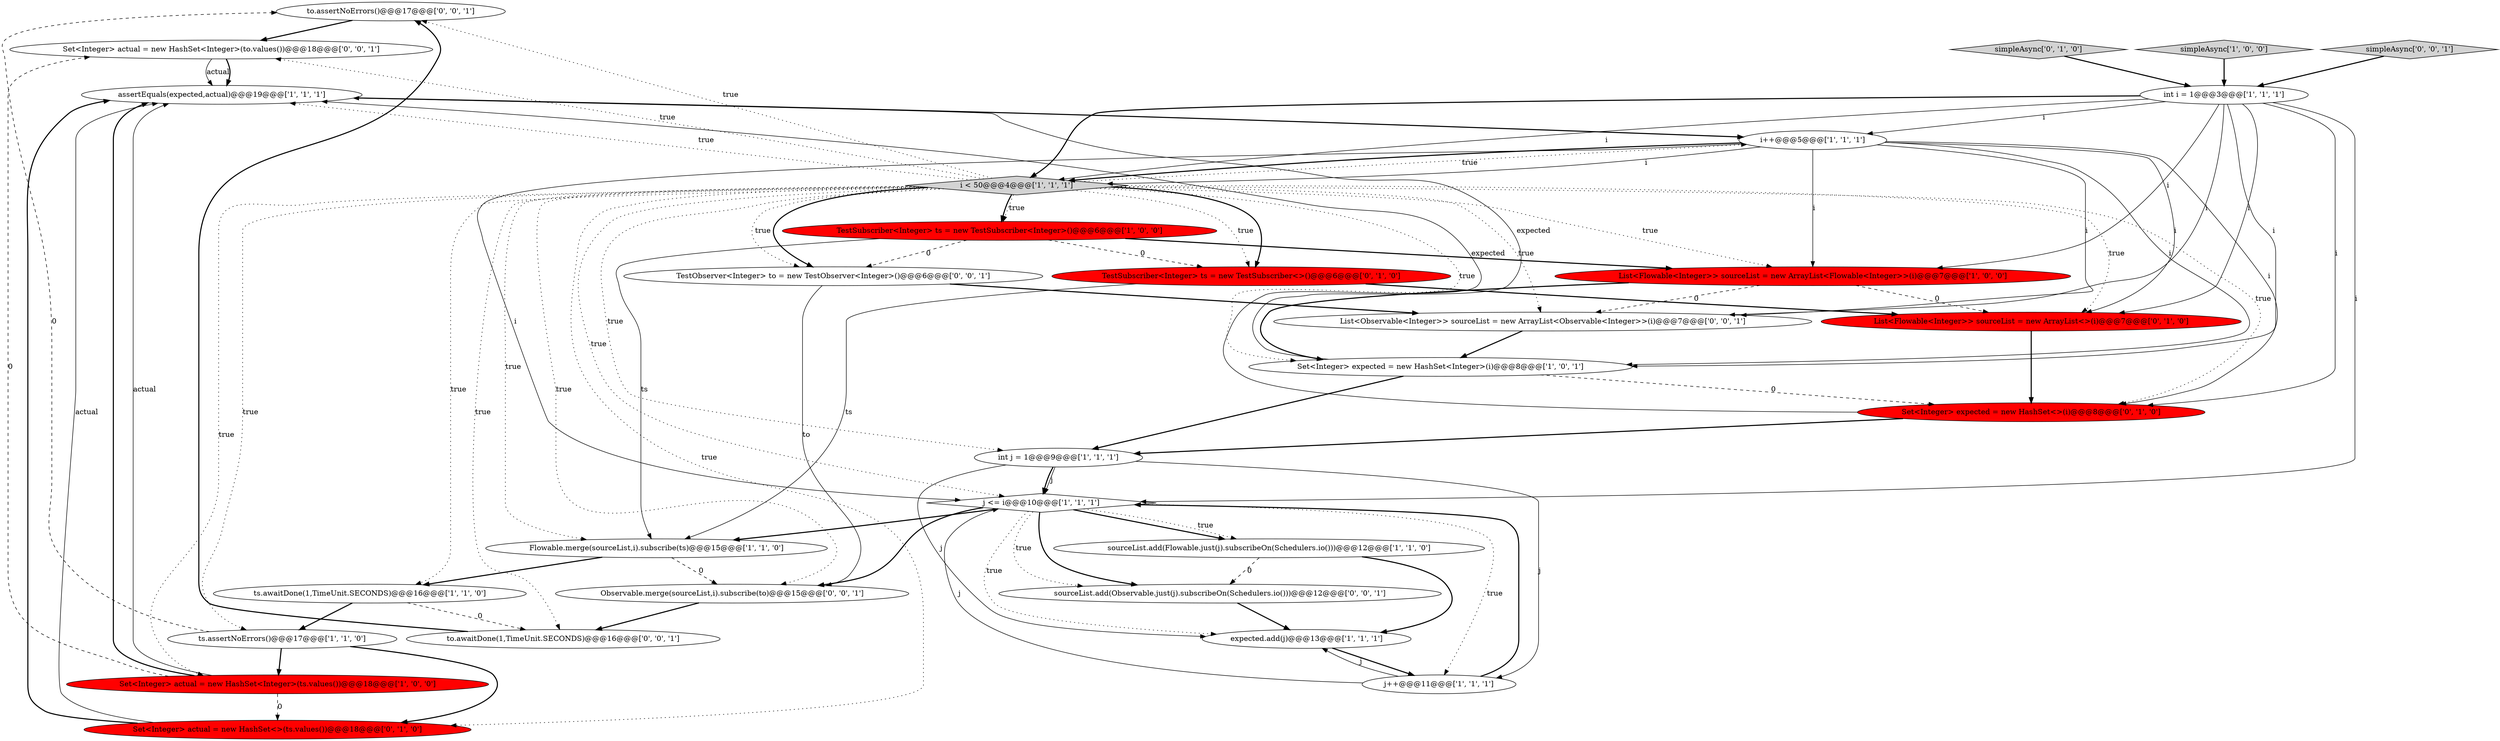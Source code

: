 digraph {
25 [style = filled, label = "to.assertNoErrors()@@@17@@@['0', '0', '1']", fillcolor = white, shape = ellipse image = "AAA0AAABBB3BBB"];
3 [style = filled, label = "Set<Integer> actual = new HashSet<Integer>(ts.values())@@@18@@@['1', '0', '0']", fillcolor = red, shape = ellipse image = "AAA1AAABBB1BBB"];
7 [style = filled, label = "expected.add(j)@@@13@@@['1', '1', '1']", fillcolor = white, shape = ellipse image = "AAA0AAABBB1BBB"];
2 [style = filled, label = "j++@@@11@@@['1', '1', '1']", fillcolor = white, shape = ellipse image = "AAA0AAABBB1BBB"];
10 [style = filled, label = "Flowable.merge(sourceList,i).subscribe(ts)@@@15@@@['1', '1', '0']", fillcolor = white, shape = ellipse image = "AAA0AAABBB1BBB"];
11 [style = filled, label = "i++@@@5@@@['1', '1', '1']", fillcolor = white, shape = ellipse image = "AAA0AAABBB1BBB"];
13 [style = filled, label = "assertEquals(expected,actual)@@@19@@@['1', '1', '1']", fillcolor = white, shape = ellipse image = "AAA0AAABBB1BBB"];
28 [style = filled, label = "simpleAsync['0', '0', '1']", fillcolor = lightgray, shape = diamond image = "AAA0AAABBB3BBB"];
26 [style = filled, label = "Observable.merge(sourceList,i).subscribe(to)@@@15@@@['0', '0', '1']", fillcolor = white, shape = ellipse image = "AAA0AAABBB3BBB"];
23 [style = filled, label = "to.awaitDone(1,TimeUnit.SECONDS)@@@16@@@['0', '0', '1']", fillcolor = white, shape = ellipse image = "AAA0AAABBB3BBB"];
19 [style = filled, label = "Set<Integer> actual = new HashSet<>(ts.values())@@@18@@@['0', '1', '0']", fillcolor = red, shape = ellipse image = "AAA1AAABBB2BBB"];
20 [style = filled, label = "simpleAsync['0', '1', '0']", fillcolor = lightgray, shape = diamond image = "AAA0AAABBB2BBB"];
4 [style = filled, label = "int j = 1@@@9@@@['1', '1', '1']", fillcolor = white, shape = ellipse image = "AAA0AAABBB1BBB"];
6 [style = filled, label = "sourceList.add(Flowable.just(j).subscribeOn(Schedulers.io()))@@@12@@@['1', '1', '0']", fillcolor = white, shape = ellipse image = "AAA0AAABBB1BBB"];
16 [style = filled, label = "j <= i@@@10@@@['1', '1', '1']", fillcolor = white, shape = diamond image = "AAA0AAABBB1BBB"];
14 [style = filled, label = "int i = 1@@@3@@@['1', '1', '1']", fillcolor = white, shape = ellipse image = "AAA0AAABBB1BBB"];
15 [style = filled, label = "Set<Integer> expected = new HashSet<Integer>(i)@@@8@@@['1', '0', '1']", fillcolor = white, shape = ellipse image = "AAA0AAABBB1BBB"];
29 [style = filled, label = "TestObserver<Integer> to = new TestObserver<Integer>()@@@6@@@['0', '0', '1']", fillcolor = white, shape = ellipse image = "AAA0AAABBB3BBB"];
5 [style = filled, label = "ts.awaitDone(1,TimeUnit.SECONDS)@@@16@@@['1', '1', '0']", fillcolor = white, shape = ellipse image = "AAA0AAABBB1BBB"];
21 [style = filled, label = "TestSubscriber<Integer> ts = new TestSubscriber<>()@@@6@@@['0', '1', '0']", fillcolor = red, shape = ellipse image = "AAA1AAABBB2BBB"];
24 [style = filled, label = "Set<Integer> actual = new HashSet<Integer>(to.values())@@@18@@@['0', '0', '1']", fillcolor = white, shape = ellipse image = "AAA0AAABBB3BBB"];
9 [style = filled, label = "simpleAsync['1', '0', '0']", fillcolor = lightgray, shape = diamond image = "AAA0AAABBB1BBB"];
18 [style = filled, label = "Set<Integer> expected = new HashSet<>(i)@@@8@@@['0', '1', '0']", fillcolor = red, shape = ellipse image = "AAA1AAABBB2BBB"];
22 [style = filled, label = "sourceList.add(Observable.just(j).subscribeOn(Schedulers.io()))@@@12@@@['0', '0', '1']", fillcolor = white, shape = ellipse image = "AAA0AAABBB3BBB"];
0 [style = filled, label = "i < 50@@@4@@@['1', '1', '1']", fillcolor = lightgray, shape = diamond image = "AAA0AAABBB1BBB"];
1 [style = filled, label = "List<Flowable<Integer>> sourceList = new ArrayList<Flowable<Integer>>(i)@@@7@@@['1', '0', '0']", fillcolor = red, shape = ellipse image = "AAA1AAABBB1BBB"];
27 [style = filled, label = "List<Observable<Integer>> sourceList = new ArrayList<Observable<Integer>>(i)@@@7@@@['0', '0', '1']", fillcolor = white, shape = ellipse image = "AAA0AAABBB3BBB"];
8 [style = filled, label = "ts.assertNoErrors()@@@17@@@['1', '1', '0']", fillcolor = white, shape = ellipse image = "AAA0AAABBB1BBB"];
12 [style = filled, label = "TestSubscriber<Integer> ts = new TestSubscriber<Integer>()@@@6@@@['1', '0', '0']", fillcolor = red, shape = ellipse image = "AAA1AAABBB1BBB"];
17 [style = filled, label = "List<Flowable<Integer>> sourceList = new ArrayList<>(i)@@@7@@@['0', '1', '0']", fillcolor = red, shape = ellipse image = "AAA1AAABBB2BBB"];
0->12 [style = dotted, label="true"];
0->5 [style = dotted, label="true"];
14->17 [style = solid, label="i"];
0->19 [style = dotted, label="true"];
1->27 [style = dashed, label="0"];
11->17 [style = solid, label="i"];
11->1 [style = solid, label="i"];
14->11 [style = solid, label="i"];
18->13 [style = solid, label="expected"];
21->10 [style = solid, label="ts"];
0->25 [style = dotted, label="true"];
11->16 [style = solid, label="i"];
27->15 [style = bold, label=""];
28->14 [style = bold, label=""];
12->21 [style = dashed, label="0"];
16->7 [style = dotted, label="true"];
14->27 [style = solid, label="i"];
0->21 [style = dotted, label="true"];
0->24 [style = dotted, label="true"];
24->13 [style = solid, label="actual"];
9->14 [style = bold, label=""];
8->25 [style = dashed, label="0"];
0->3 [style = dotted, label="true"];
11->0 [style = solid, label="i"];
0->11 [style = dotted, label="true"];
4->16 [style = bold, label=""];
2->16 [style = bold, label=""];
23->25 [style = bold, label=""];
0->10 [style = dotted, label="true"];
5->23 [style = dashed, label="0"];
16->6 [style = bold, label=""];
3->24 [style = dashed, label="0"];
16->26 [style = bold, label=""];
0->29 [style = bold, label=""];
20->14 [style = bold, label=""];
0->21 [style = bold, label=""];
12->1 [style = bold, label=""];
13->11 [style = bold, label=""];
22->7 [style = bold, label=""];
6->22 [style = dashed, label="0"];
0->8 [style = dotted, label="true"];
3->13 [style = solid, label="actual"];
29->27 [style = bold, label=""];
25->24 [style = bold, label=""];
18->4 [style = bold, label=""];
19->13 [style = bold, label=""];
7->2 [style = bold, label=""];
4->7 [style = solid, label="j"];
6->7 [style = bold, label=""];
0->26 [style = dotted, label="true"];
2->16 [style = solid, label="j"];
4->16 [style = solid, label="j"];
24->13 [style = bold, label=""];
29->26 [style = solid, label="to"];
0->18 [style = dotted, label="true"];
0->12 [style = bold, label=""];
0->4 [style = dotted, label="true"];
8->3 [style = bold, label=""];
14->16 [style = solid, label="i"];
2->7 [style = solid, label="j"];
10->5 [style = bold, label=""];
0->23 [style = dotted, label="true"];
0->16 [style = dotted, label="true"];
11->27 [style = solid, label="i"];
19->13 [style = solid, label="actual"];
0->1 [style = dotted, label="true"];
4->2 [style = solid, label="j"];
5->8 [style = bold, label=""];
16->2 [style = dotted, label="true"];
0->13 [style = dotted, label="true"];
16->10 [style = bold, label=""];
8->19 [style = bold, label=""];
0->15 [style = dotted, label="true"];
1->15 [style = bold, label=""];
15->18 [style = dashed, label="0"];
14->18 [style = solid, label="i"];
16->22 [style = dotted, label="true"];
16->22 [style = bold, label=""];
11->15 [style = solid, label="i"];
3->19 [style = dashed, label="0"];
0->29 [style = dotted, label="true"];
11->0 [style = bold, label=""];
12->10 [style = solid, label="ts"];
1->17 [style = dashed, label="0"];
10->26 [style = dashed, label="0"];
14->0 [style = bold, label=""];
26->23 [style = bold, label=""];
14->1 [style = solid, label="i"];
15->13 [style = solid, label="expected"];
15->4 [style = bold, label=""];
12->29 [style = dashed, label="0"];
14->0 [style = solid, label="i"];
3->13 [style = bold, label=""];
0->17 [style = dotted, label="true"];
14->15 [style = solid, label="i"];
0->27 [style = dotted, label="true"];
21->17 [style = bold, label=""];
17->18 [style = bold, label=""];
11->18 [style = solid, label="i"];
16->6 [style = dotted, label="true"];
}
